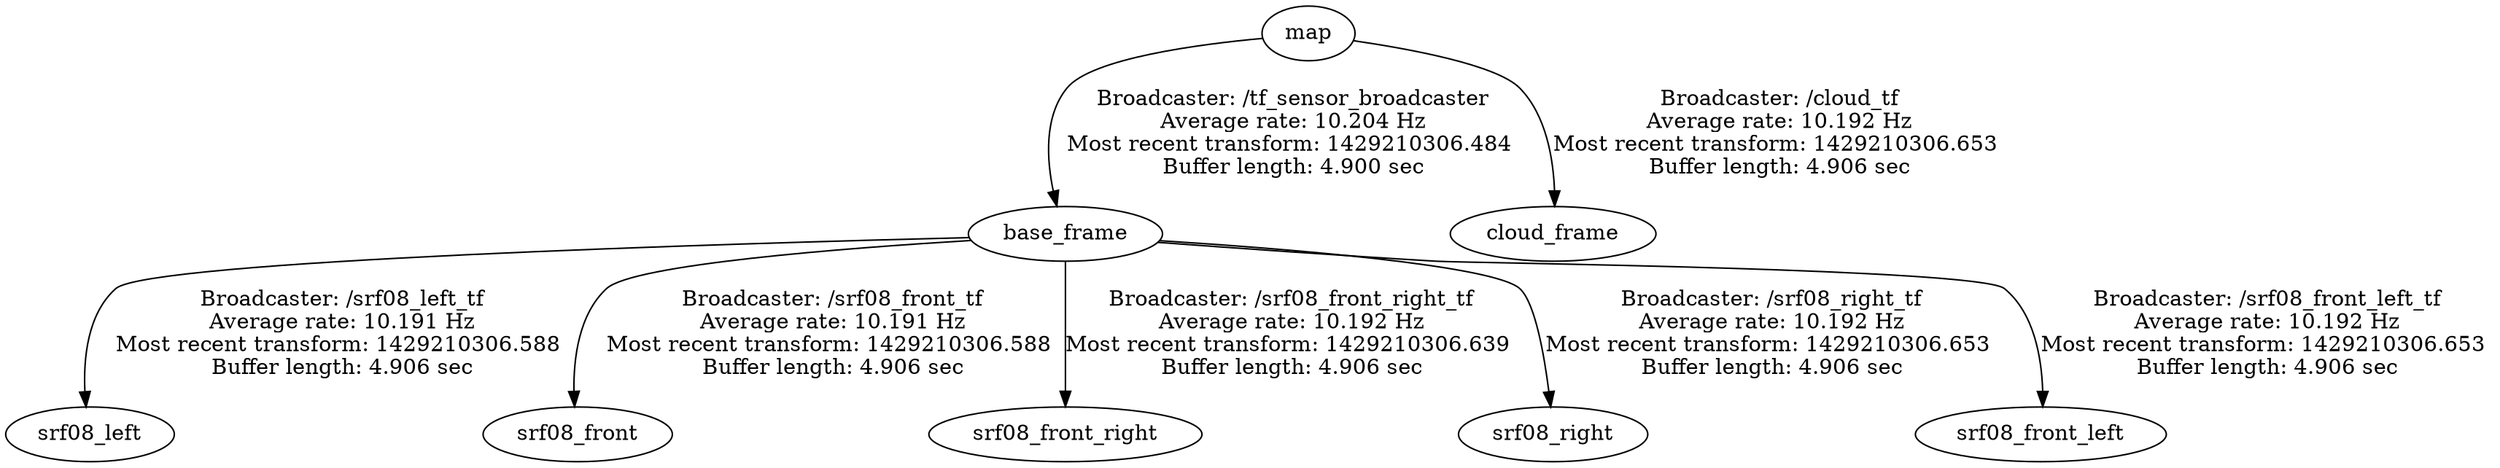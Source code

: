 digraph G {
"base_frame" -> "srf08_left"[label="Broadcaster: /srf08_left_tf\nAverage rate: 10.191 Hz\nMost recent transform: 1429210306.588 \nBuffer length: 4.906 sec\n"];
"map" -> "base_frame"[label="Broadcaster: /tf_sensor_broadcaster\nAverage rate: 10.204 Hz\nMost recent transform: 1429210306.484 \nBuffer length: 4.900 sec\n"];
"base_frame" -> "srf08_front"[label="Broadcaster: /srf08_front_tf\nAverage rate: 10.191 Hz\nMost recent transform: 1429210306.588 \nBuffer length: 4.906 sec\n"];
"base_frame" -> "srf08_front_right"[label="Broadcaster: /srf08_front_right_tf\nAverage rate: 10.192 Hz\nMost recent transform: 1429210306.639 \nBuffer length: 4.906 sec\n"];
"map" -> "cloud_frame"[label="Broadcaster: /cloud_tf\nAverage rate: 10.192 Hz\nMost recent transform: 1429210306.653 \nBuffer length: 4.906 sec\n"];
"base_frame" -> "srf08_right"[label="Broadcaster: /srf08_right_tf\nAverage rate: 10.192 Hz\nMost recent transform: 1429210306.653 \nBuffer length: 4.906 sec\n"];
"base_frame" -> "srf08_front_left"[label="Broadcaster: /srf08_front_left_tf\nAverage rate: 10.192 Hz\nMost recent transform: 1429210306.653 \nBuffer length: 4.906 sec\n"];
}